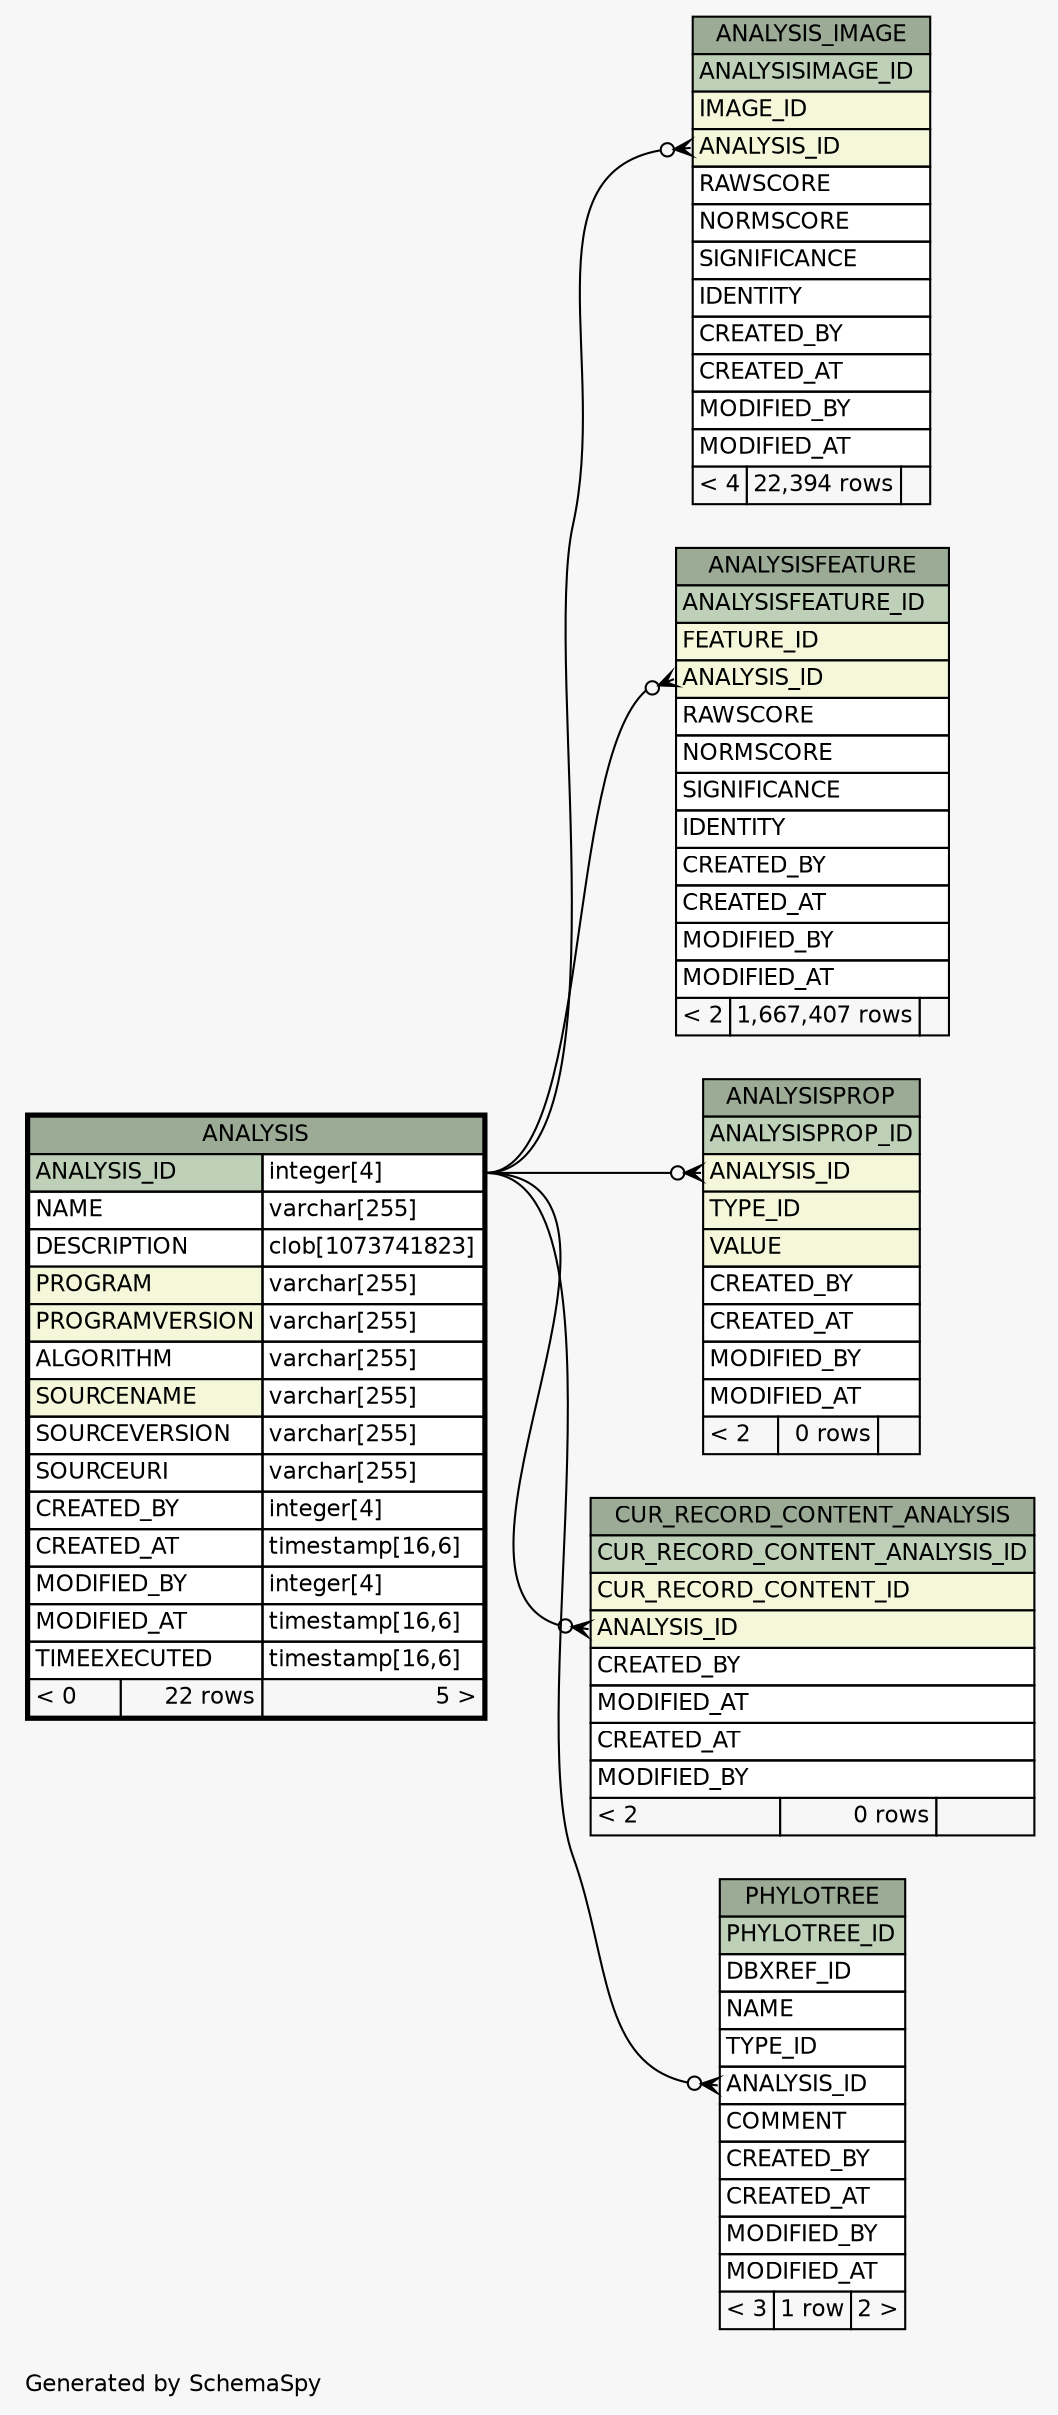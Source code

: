 // dot 2.38.0 on Windows 10 10.0
// SchemaSpy rev Unknown
digraph "oneDegreeRelationshipsDiagram" {
  graph [
    rankdir="RL"
    bgcolor="#f7f7f7"
    label="\nGenerated by SchemaSpy"
    labeljust="l"
    nodesep="0.18"
    ranksep="0.46"
    fontname="Helvetica"
    fontsize="11"
  ];
  node [
    fontname="Helvetica"
    fontsize="11"
    shape="plaintext"
  ];
  edge [
    arrowsize="0.8"
  ];
  "ANALYSIS_IMAGE":"ANALYSIS_ID":w -> "ANALYSIS":"ANALYSIS_ID.type":e [arrowhead=none dir=back arrowtail=crowodot];
  "ANALYSISFEATURE":"ANALYSIS_ID":w -> "ANALYSIS":"ANALYSIS_ID.type":e [arrowhead=none dir=back arrowtail=crowodot];
  "ANALYSISPROP":"ANALYSIS_ID":w -> "ANALYSIS":"ANALYSIS_ID.type":e [arrowhead=none dir=back arrowtail=crowodot];
  "CUR_RECORD_CONTENT_ANALYSIS":"ANALYSIS_ID":w -> "ANALYSIS":"ANALYSIS_ID.type":e [arrowhead=none dir=back arrowtail=crowodot];
  "PHYLOTREE":"ANALYSIS_ID":w -> "ANALYSIS":"ANALYSIS_ID.type":e [arrowhead=none dir=back arrowtail=crowodot];
  "ANALYSIS" [
    label=<
    <TABLE BORDER="2" CELLBORDER="1" CELLSPACING="0" BGCOLOR="#ffffff">
      <TR><TD COLSPAN="3" BGCOLOR="#9bab96" ALIGN="CENTER">ANALYSIS</TD></TR>
      <TR><TD PORT="ANALYSIS_ID" COLSPAN="2" BGCOLOR="#bed1b8" ALIGN="LEFT">ANALYSIS_ID</TD><TD PORT="ANALYSIS_ID.type" ALIGN="LEFT">integer[4]</TD></TR>
      <TR><TD PORT="NAME" COLSPAN="2" ALIGN="LEFT">NAME</TD><TD PORT="NAME.type" ALIGN="LEFT">varchar[255]</TD></TR>
      <TR><TD PORT="DESCRIPTION" COLSPAN="2" ALIGN="LEFT">DESCRIPTION</TD><TD PORT="DESCRIPTION.type" ALIGN="LEFT">clob[1073741823]</TD></TR>
      <TR><TD PORT="PROGRAM" COLSPAN="2" BGCOLOR="#f4f7da" ALIGN="LEFT">PROGRAM</TD><TD PORT="PROGRAM.type" ALIGN="LEFT">varchar[255]</TD></TR>
      <TR><TD PORT="PROGRAMVERSION" COLSPAN="2" BGCOLOR="#f4f7da" ALIGN="LEFT">PROGRAMVERSION</TD><TD PORT="PROGRAMVERSION.type" ALIGN="LEFT">varchar[255]</TD></TR>
      <TR><TD PORT="ALGORITHM" COLSPAN="2" ALIGN="LEFT">ALGORITHM</TD><TD PORT="ALGORITHM.type" ALIGN="LEFT">varchar[255]</TD></TR>
      <TR><TD PORT="SOURCENAME" COLSPAN="2" BGCOLOR="#f4f7da" ALIGN="LEFT">SOURCENAME</TD><TD PORT="SOURCENAME.type" ALIGN="LEFT">varchar[255]</TD></TR>
      <TR><TD PORT="SOURCEVERSION" COLSPAN="2" ALIGN="LEFT">SOURCEVERSION</TD><TD PORT="SOURCEVERSION.type" ALIGN="LEFT">varchar[255]</TD></TR>
      <TR><TD PORT="SOURCEURI" COLSPAN="2" ALIGN="LEFT">SOURCEURI</TD><TD PORT="SOURCEURI.type" ALIGN="LEFT">varchar[255]</TD></TR>
      <TR><TD PORT="CREATED_BY" COLSPAN="2" ALIGN="LEFT">CREATED_BY</TD><TD PORT="CREATED_BY.type" ALIGN="LEFT">integer[4]</TD></TR>
      <TR><TD PORT="CREATED_AT" COLSPAN="2" ALIGN="LEFT">CREATED_AT</TD><TD PORT="CREATED_AT.type" ALIGN="LEFT">timestamp[16,6]</TD></TR>
      <TR><TD PORT="MODIFIED_BY" COLSPAN="2" ALIGN="LEFT">MODIFIED_BY</TD><TD PORT="MODIFIED_BY.type" ALIGN="LEFT">integer[4]</TD></TR>
      <TR><TD PORT="MODIFIED_AT" COLSPAN="2" ALIGN="LEFT">MODIFIED_AT</TD><TD PORT="MODIFIED_AT.type" ALIGN="LEFT">timestamp[16,6]</TD></TR>
      <TR><TD PORT="TIMEEXECUTED" COLSPAN="2" ALIGN="LEFT">TIMEEXECUTED</TD><TD PORT="TIMEEXECUTED.type" ALIGN="LEFT">timestamp[16,6]</TD></TR>
      <TR><TD ALIGN="LEFT" BGCOLOR="#f7f7f7">&lt; 0</TD><TD ALIGN="RIGHT" BGCOLOR="#f7f7f7">22 rows</TD><TD ALIGN="RIGHT" BGCOLOR="#f7f7f7">5 &gt;</TD></TR>
    </TABLE>>
    URL="ANALYSIS.html"
    tooltip="ANALYSIS"
  ];
  "ANALYSIS_IMAGE" [
    label=<
    <TABLE BORDER="0" CELLBORDER="1" CELLSPACING="0" BGCOLOR="#ffffff">
      <TR><TD COLSPAN="3" BGCOLOR="#9bab96" ALIGN="CENTER">ANALYSIS_IMAGE</TD></TR>
      <TR><TD PORT="ANALYSISIMAGE_ID" COLSPAN="3" BGCOLOR="#bed1b8" ALIGN="LEFT">ANALYSISIMAGE_ID</TD></TR>
      <TR><TD PORT="IMAGE_ID" COLSPAN="3" BGCOLOR="#f4f7da" ALIGN="LEFT">IMAGE_ID</TD></TR>
      <TR><TD PORT="ANALYSIS_ID" COLSPAN="3" BGCOLOR="#f4f7da" ALIGN="LEFT">ANALYSIS_ID</TD></TR>
      <TR><TD PORT="RAWSCORE" COLSPAN="3" ALIGN="LEFT">RAWSCORE</TD></TR>
      <TR><TD PORT="NORMSCORE" COLSPAN="3" ALIGN="LEFT">NORMSCORE</TD></TR>
      <TR><TD PORT="SIGNIFICANCE" COLSPAN="3" ALIGN="LEFT">SIGNIFICANCE</TD></TR>
      <TR><TD PORT="IDENTITY" COLSPAN="3" ALIGN="LEFT">IDENTITY</TD></TR>
      <TR><TD PORT="CREATED_BY" COLSPAN="3" ALIGN="LEFT">CREATED_BY</TD></TR>
      <TR><TD PORT="CREATED_AT" COLSPAN="3" ALIGN="LEFT">CREATED_AT</TD></TR>
      <TR><TD PORT="MODIFIED_BY" COLSPAN="3" ALIGN="LEFT">MODIFIED_BY</TD></TR>
      <TR><TD PORT="MODIFIED_AT" COLSPAN="3" ALIGN="LEFT">MODIFIED_AT</TD></TR>
      <TR><TD ALIGN="LEFT" BGCOLOR="#f7f7f7">&lt; 4</TD><TD ALIGN="RIGHT" BGCOLOR="#f7f7f7">22,394 rows</TD><TD ALIGN="RIGHT" BGCOLOR="#f7f7f7">  </TD></TR>
    </TABLE>>
    URL="ANALYSIS_IMAGE.html"
    tooltip="ANALYSIS_IMAGE"
  ];
  "ANALYSISFEATURE" [
    label=<
    <TABLE BORDER="0" CELLBORDER="1" CELLSPACING="0" BGCOLOR="#ffffff">
      <TR><TD COLSPAN="3" BGCOLOR="#9bab96" ALIGN="CENTER">ANALYSISFEATURE</TD></TR>
      <TR><TD PORT="ANALYSISFEATURE_ID" COLSPAN="3" BGCOLOR="#bed1b8" ALIGN="LEFT">ANALYSISFEATURE_ID</TD></TR>
      <TR><TD PORT="FEATURE_ID" COLSPAN="3" BGCOLOR="#f4f7da" ALIGN="LEFT">FEATURE_ID</TD></TR>
      <TR><TD PORT="ANALYSIS_ID" COLSPAN="3" BGCOLOR="#f4f7da" ALIGN="LEFT">ANALYSIS_ID</TD></TR>
      <TR><TD PORT="RAWSCORE" COLSPAN="3" ALIGN="LEFT">RAWSCORE</TD></TR>
      <TR><TD PORT="NORMSCORE" COLSPAN="3" ALIGN="LEFT">NORMSCORE</TD></TR>
      <TR><TD PORT="SIGNIFICANCE" COLSPAN="3" ALIGN="LEFT">SIGNIFICANCE</TD></TR>
      <TR><TD PORT="IDENTITY" COLSPAN="3" ALIGN="LEFT">IDENTITY</TD></TR>
      <TR><TD PORT="CREATED_BY" COLSPAN="3" ALIGN="LEFT">CREATED_BY</TD></TR>
      <TR><TD PORT="CREATED_AT" COLSPAN="3" ALIGN="LEFT">CREATED_AT</TD></TR>
      <TR><TD PORT="MODIFIED_BY" COLSPAN="3" ALIGN="LEFT">MODIFIED_BY</TD></TR>
      <TR><TD PORT="MODIFIED_AT" COLSPAN="3" ALIGN="LEFT">MODIFIED_AT</TD></TR>
      <TR><TD ALIGN="LEFT" BGCOLOR="#f7f7f7">&lt; 2</TD><TD ALIGN="RIGHT" BGCOLOR="#f7f7f7">1,667,407 rows</TD><TD ALIGN="RIGHT" BGCOLOR="#f7f7f7">  </TD></TR>
    </TABLE>>
    URL="ANALYSISFEATURE.html"
    tooltip="ANALYSISFEATURE"
  ];
  "ANALYSISPROP" [
    label=<
    <TABLE BORDER="0" CELLBORDER="1" CELLSPACING="0" BGCOLOR="#ffffff">
      <TR><TD COLSPAN="3" BGCOLOR="#9bab96" ALIGN="CENTER">ANALYSISPROP</TD></TR>
      <TR><TD PORT="ANALYSISPROP_ID" COLSPAN="3" BGCOLOR="#bed1b8" ALIGN="LEFT">ANALYSISPROP_ID</TD></TR>
      <TR><TD PORT="ANALYSIS_ID" COLSPAN="3" BGCOLOR="#f4f7da" ALIGN="LEFT">ANALYSIS_ID</TD></TR>
      <TR><TD PORT="TYPE_ID" COLSPAN="3" BGCOLOR="#f4f7da" ALIGN="LEFT">TYPE_ID</TD></TR>
      <TR><TD PORT="VALUE" COLSPAN="3" BGCOLOR="#f4f7da" ALIGN="LEFT">VALUE</TD></TR>
      <TR><TD PORT="CREATED_BY" COLSPAN="3" ALIGN="LEFT">CREATED_BY</TD></TR>
      <TR><TD PORT="CREATED_AT" COLSPAN="3" ALIGN="LEFT">CREATED_AT</TD></TR>
      <TR><TD PORT="MODIFIED_BY" COLSPAN="3" ALIGN="LEFT">MODIFIED_BY</TD></TR>
      <TR><TD PORT="MODIFIED_AT" COLSPAN="3" ALIGN="LEFT">MODIFIED_AT</TD></TR>
      <TR><TD ALIGN="LEFT" BGCOLOR="#f7f7f7">&lt; 2</TD><TD ALIGN="RIGHT" BGCOLOR="#f7f7f7">0 rows</TD><TD ALIGN="RIGHT" BGCOLOR="#f7f7f7">  </TD></TR>
    </TABLE>>
    URL="ANALYSISPROP.html"
    tooltip="ANALYSISPROP"
  ];
  "CUR_RECORD_CONTENT_ANALYSIS" [
    label=<
    <TABLE BORDER="0" CELLBORDER="1" CELLSPACING="0" BGCOLOR="#ffffff">
      <TR><TD COLSPAN="3" BGCOLOR="#9bab96" ALIGN="CENTER">CUR_RECORD_CONTENT_ANALYSIS</TD></TR>
      <TR><TD PORT="CUR_RECORD_CONTENT_ANALYSIS_ID" COLSPAN="3" BGCOLOR="#bed1b8" ALIGN="LEFT">CUR_RECORD_CONTENT_ANALYSIS_ID</TD></TR>
      <TR><TD PORT="CUR_RECORD_CONTENT_ID" COLSPAN="3" BGCOLOR="#f4f7da" ALIGN="LEFT">CUR_RECORD_CONTENT_ID</TD></TR>
      <TR><TD PORT="ANALYSIS_ID" COLSPAN="3" BGCOLOR="#f4f7da" ALIGN="LEFT">ANALYSIS_ID</TD></TR>
      <TR><TD PORT="CREATED_BY" COLSPAN="3" ALIGN="LEFT">CREATED_BY</TD></TR>
      <TR><TD PORT="MODIFIED_AT" COLSPAN="3" ALIGN="LEFT">MODIFIED_AT</TD></TR>
      <TR><TD PORT="CREATED_AT" COLSPAN="3" ALIGN="LEFT">CREATED_AT</TD></TR>
      <TR><TD PORT="MODIFIED_BY" COLSPAN="3" ALIGN="LEFT">MODIFIED_BY</TD></TR>
      <TR><TD ALIGN="LEFT" BGCOLOR="#f7f7f7">&lt; 2</TD><TD ALIGN="RIGHT" BGCOLOR="#f7f7f7">0 rows</TD><TD ALIGN="RIGHT" BGCOLOR="#f7f7f7">  </TD></TR>
    </TABLE>>
    URL="CUR_RECORD_CONTENT_ANALYSIS.html"
    tooltip="CUR_RECORD_CONTENT_ANALYSIS"
  ];
  "PHYLOTREE" [
    label=<
    <TABLE BORDER="0" CELLBORDER="1" CELLSPACING="0" BGCOLOR="#ffffff">
      <TR><TD COLSPAN="3" BGCOLOR="#9bab96" ALIGN="CENTER">PHYLOTREE</TD></TR>
      <TR><TD PORT="PHYLOTREE_ID" COLSPAN="3" BGCOLOR="#bed1b8" ALIGN="LEFT">PHYLOTREE_ID</TD></TR>
      <TR><TD PORT="DBXREF_ID" COLSPAN="3" ALIGN="LEFT">DBXREF_ID</TD></TR>
      <TR><TD PORT="NAME" COLSPAN="3" ALIGN="LEFT">NAME</TD></TR>
      <TR><TD PORT="TYPE_ID" COLSPAN="3" ALIGN="LEFT">TYPE_ID</TD></TR>
      <TR><TD PORT="ANALYSIS_ID" COLSPAN="3" ALIGN="LEFT">ANALYSIS_ID</TD></TR>
      <TR><TD PORT="COMMENT" COLSPAN="3" ALIGN="LEFT">COMMENT</TD></TR>
      <TR><TD PORT="CREATED_BY" COLSPAN="3" ALIGN="LEFT">CREATED_BY</TD></TR>
      <TR><TD PORT="CREATED_AT" COLSPAN="3" ALIGN="LEFT">CREATED_AT</TD></TR>
      <TR><TD PORT="MODIFIED_BY" COLSPAN="3" ALIGN="LEFT">MODIFIED_BY</TD></TR>
      <TR><TD PORT="MODIFIED_AT" COLSPAN="3" ALIGN="LEFT">MODIFIED_AT</TD></TR>
      <TR><TD ALIGN="LEFT" BGCOLOR="#f7f7f7">&lt; 3</TD><TD ALIGN="RIGHT" BGCOLOR="#f7f7f7">1 row</TD><TD ALIGN="RIGHT" BGCOLOR="#f7f7f7">2 &gt;</TD></TR>
    </TABLE>>
    URL="PHYLOTREE.html"
    tooltip="PHYLOTREE"
  ];
}
